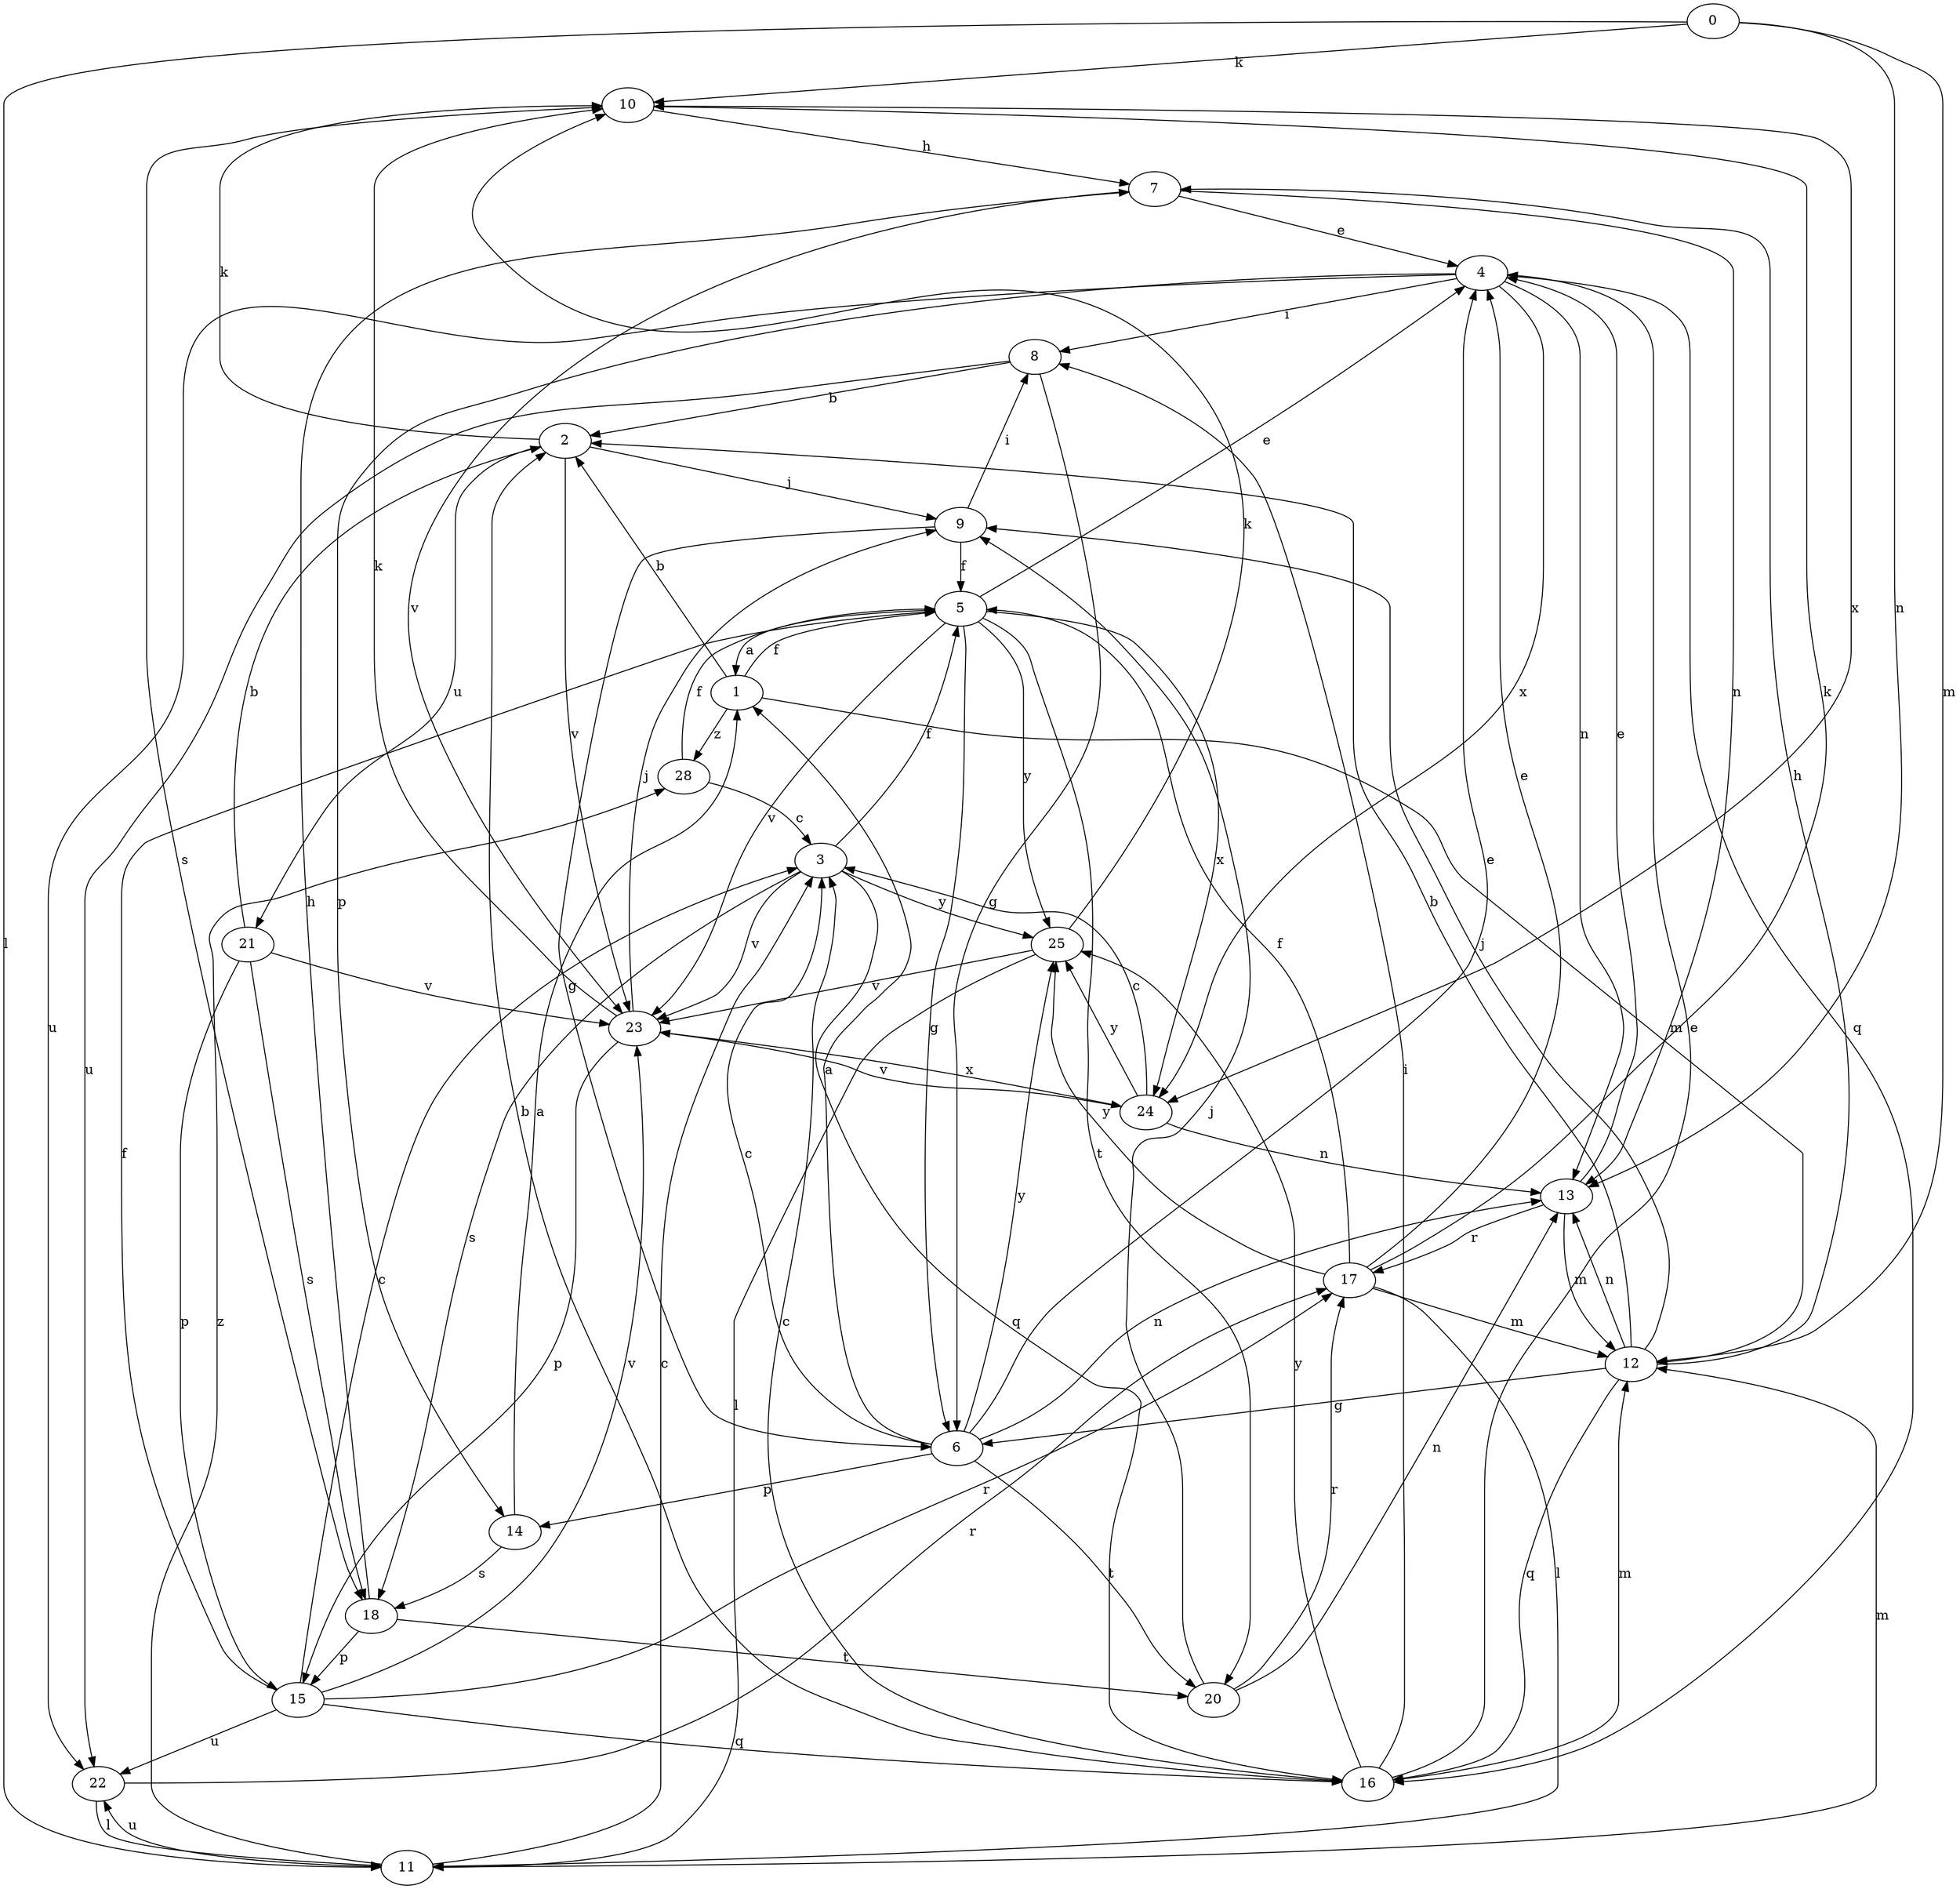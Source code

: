 strict digraph  {
0;
1;
2;
3;
4;
5;
6;
7;
8;
9;
10;
11;
12;
13;
14;
15;
16;
17;
18;
20;
21;
22;
23;
24;
25;
28;
0 -> 10  [label=k];
0 -> 11  [label=l];
0 -> 12  [label=m];
0 -> 13  [label=n];
1 -> 2  [label=b];
1 -> 5  [label=f];
1 -> 12  [label=m];
1 -> 28  [label=z];
2 -> 9  [label=j];
2 -> 10  [label=k];
2 -> 21  [label=u];
2 -> 23  [label=v];
3 -> 5  [label=f];
3 -> 16  [label=q];
3 -> 18  [label=s];
3 -> 23  [label=v];
3 -> 25  [label=y];
4 -> 8  [label=i];
4 -> 13  [label=n];
4 -> 14  [label=p];
4 -> 16  [label=q];
4 -> 22  [label=u];
4 -> 24  [label=x];
5 -> 1  [label=a];
5 -> 4  [label=e];
5 -> 6  [label=g];
5 -> 20  [label=t];
5 -> 23  [label=v];
5 -> 24  [label=x];
5 -> 25  [label=y];
6 -> 1  [label=a];
6 -> 3  [label=c];
6 -> 4  [label=e];
6 -> 13  [label=n];
6 -> 14  [label=p];
6 -> 20  [label=t];
6 -> 25  [label=y];
7 -> 4  [label=e];
7 -> 13  [label=n];
7 -> 23  [label=v];
8 -> 2  [label=b];
8 -> 6  [label=g];
8 -> 22  [label=u];
9 -> 5  [label=f];
9 -> 6  [label=g];
9 -> 8  [label=i];
10 -> 7  [label=h];
10 -> 18  [label=s];
10 -> 24  [label=x];
11 -> 3  [label=c];
11 -> 12  [label=m];
11 -> 22  [label=u];
11 -> 28  [label=z];
12 -> 2  [label=b];
12 -> 6  [label=g];
12 -> 7  [label=h];
12 -> 9  [label=j];
12 -> 13  [label=n];
12 -> 16  [label=q];
13 -> 4  [label=e];
13 -> 12  [label=m];
13 -> 17  [label=r];
14 -> 1  [label=a];
14 -> 18  [label=s];
15 -> 3  [label=c];
15 -> 5  [label=f];
15 -> 16  [label=q];
15 -> 17  [label=r];
15 -> 22  [label=u];
15 -> 23  [label=v];
16 -> 2  [label=b];
16 -> 3  [label=c];
16 -> 4  [label=e];
16 -> 8  [label=i];
16 -> 12  [label=m];
16 -> 25  [label=y];
17 -> 4  [label=e];
17 -> 5  [label=f];
17 -> 10  [label=k];
17 -> 11  [label=l];
17 -> 12  [label=m];
17 -> 25  [label=y];
18 -> 7  [label=h];
18 -> 15  [label=p];
18 -> 20  [label=t];
20 -> 9  [label=j];
20 -> 13  [label=n];
20 -> 17  [label=r];
21 -> 2  [label=b];
21 -> 15  [label=p];
21 -> 18  [label=s];
21 -> 23  [label=v];
22 -> 11  [label=l];
22 -> 17  [label=r];
23 -> 9  [label=j];
23 -> 10  [label=k];
23 -> 15  [label=p];
23 -> 24  [label=x];
24 -> 3  [label=c];
24 -> 13  [label=n];
24 -> 23  [label=v];
24 -> 25  [label=y];
25 -> 10  [label=k];
25 -> 11  [label=l];
25 -> 23  [label=v];
28 -> 3  [label=c];
28 -> 5  [label=f];
}
